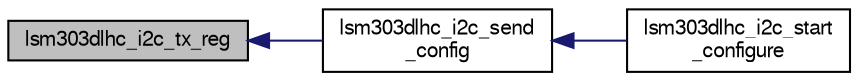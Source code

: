 digraph "lsm303dlhc_i2c_tx_reg"
{
  edge [fontname="FreeSans",fontsize="10",labelfontname="FreeSans",labelfontsize="10"];
  node [fontname="FreeSans",fontsize="10",shape=record];
  rankdir="LR";
  Node1 [label="lsm303dlhc_i2c_tx_reg",height=0.2,width=0.4,color="black", fillcolor="grey75", style="filled", fontcolor="black"];
  Node1 -> Node2 [dir="back",color="midnightblue",fontsize="10",style="solid",fontname="FreeSans"];
  Node2 [label="lsm303dlhc_i2c_send\l_config",height=0.2,width=0.4,color="black", fillcolor="white", style="filled",URL="$lsm303dlhc__i2c_8c.html#a9d4bda8a5f000c40a5b2eb1b9a8c009a",tooltip="Configuration function called once before normal use. "];
  Node2 -> Node3 [dir="back",color="midnightblue",fontsize="10",style="solid",fontname="FreeSans"];
  Node3 [label="lsm303dlhc_i2c_start\l_configure",height=0.2,width=0.4,color="black", fillcolor="white", style="filled",URL="$lsm303dlhc__i2c_8c.html#aa853bf7c9fc2298d7464c39cdd47aa7f"];
}
